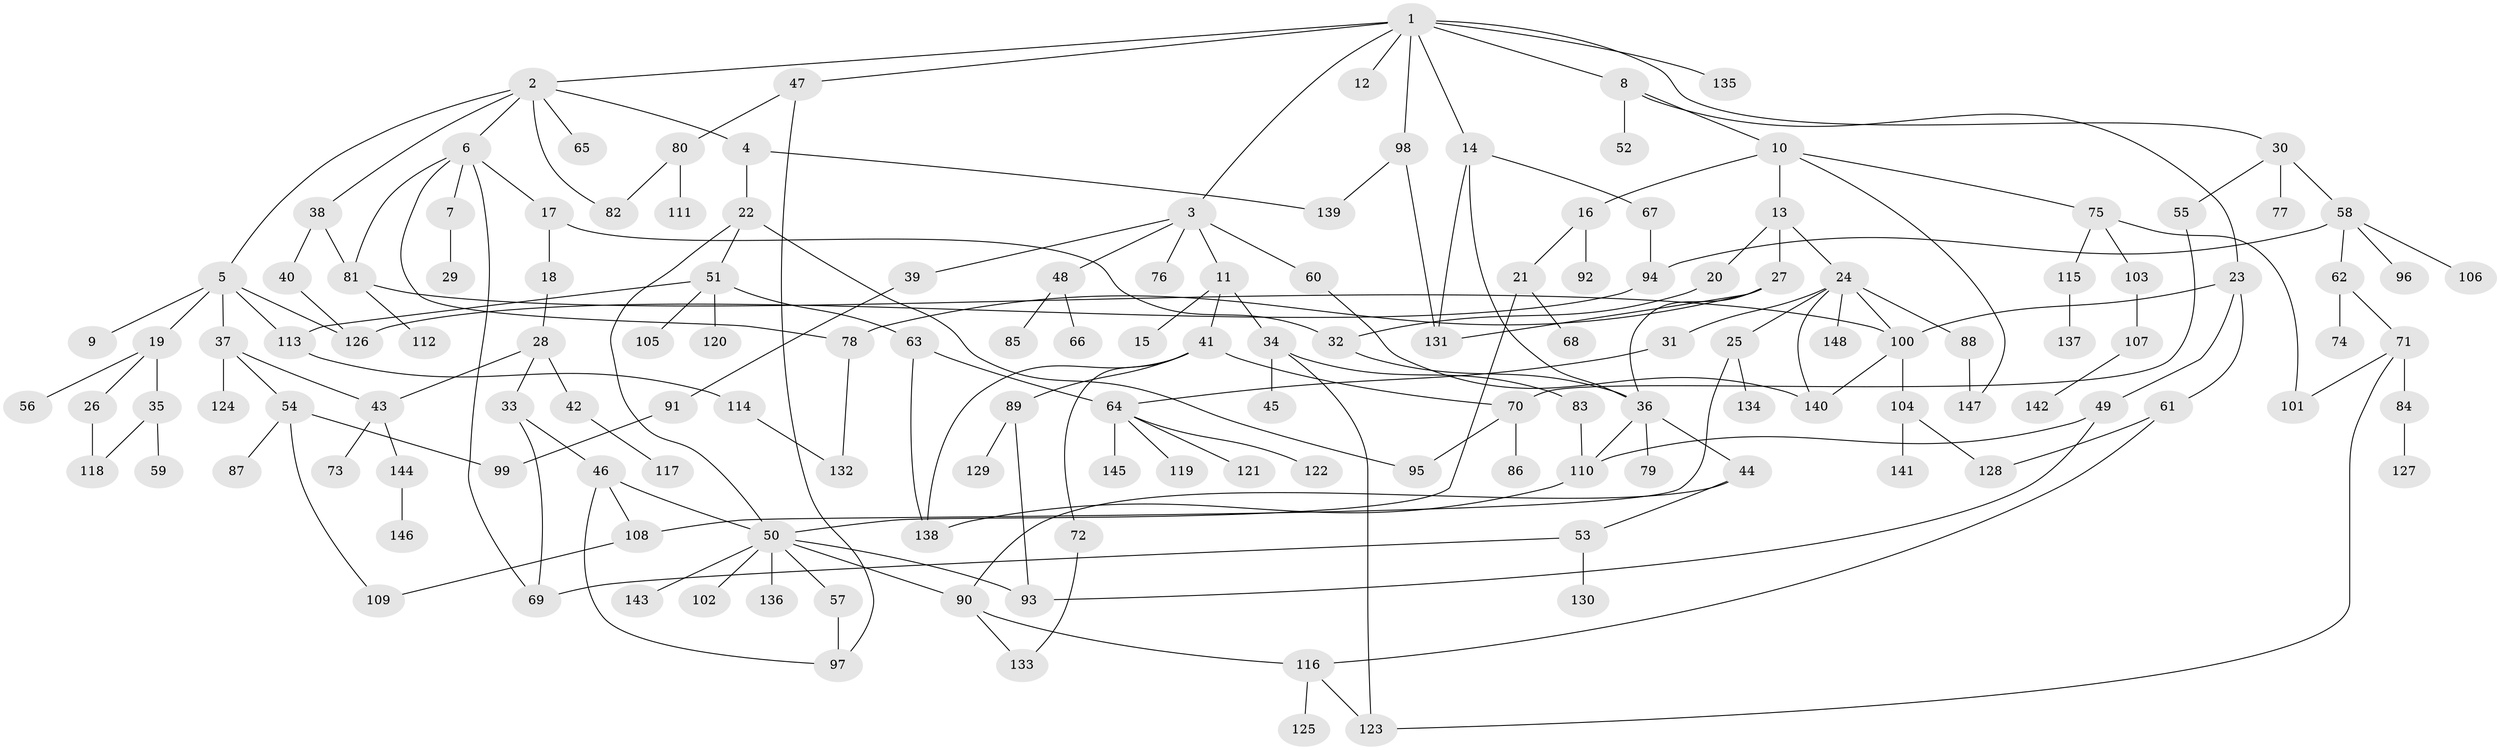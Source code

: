 // Generated by graph-tools (version 1.1) at 2025/10/02/27/25 16:10:54]
// undirected, 148 vertices, 193 edges
graph export_dot {
graph [start="1"]
  node [color=gray90,style=filled];
  1;
  2;
  3;
  4;
  5;
  6;
  7;
  8;
  9;
  10;
  11;
  12;
  13;
  14;
  15;
  16;
  17;
  18;
  19;
  20;
  21;
  22;
  23;
  24;
  25;
  26;
  27;
  28;
  29;
  30;
  31;
  32;
  33;
  34;
  35;
  36;
  37;
  38;
  39;
  40;
  41;
  42;
  43;
  44;
  45;
  46;
  47;
  48;
  49;
  50;
  51;
  52;
  53;
  54;
  55;
  56;
  57;
  58;
  59;
  60;
  61;
  62;
  63;
  64;
  65;
  66;
  67;
  68;
  69;
  70;
  71;
  72;
  73;
  74;
  75;
  76;
  77;
  78;
  79;
  80;
  81;
  82;
  83;
  84;
  85;
  86;
  87;
  88;
  89;
  90;
  91;
  92;
  93;
  94;
  95;
  96;
  97;
  98;
  99;
  100;
  101;
  102;
  103;
  104;
  105;
  106;
  107;
  108;
  109;
  110;
  111;
  112;
  113;
  114;
  115;
  116;
  117;
  118;
  119;
  120;
  121;
  122;
  123;
  124;
  125;
  126;
  127;
  128;
  129;
  130;
  131;
  132;
  133;
  134;
  135;
  136;
  137;
  138;
  139;
  140;
  141;
  142;
  143;
  144;
  145;
  146;
  147;
  148;
  1 -- 2;
  1 -- 3;
  1 -- 8;
  1 -- 12;
  1 -- 14;
  1 -- 30;
  1 -- 47;
  1 -- 98;
  1 -- 135;
  2 -- 4;
  2 -- 5;
  2 -- 6;
  2 -- 38;
  2 -- 65;
  2 -- 82;
  3 -- 11;
  3 -- 39;
  3 -- 48;
  3 -- 60;
  3 -- 76;
  4 -- 22;
  4 -- 139;
  5 -- 9;
  5 -- 19;
  5 -- 37;
  5 -- 126;
  5 -- 113;
  6 -- 7;
  6 -- 17;
  6 -- 81;
  6 -- 69;
  6 -- 78;
  7 -- 29;
  8 -- 10;
  8 -- 23;
  8 -- 52;
  10 -- 13;
  10 -- 16;
  10 -- 75;
  10 -- 147;
  11 -- 15;
  11 -- 34;
  11 -- 41;
  13 -- 20;
  13 -- 24;
  13 -- 27;
  14 -- 67;
  14 -- 131;
  14 -- 36;
  16 -- 21;
  16 -- 92;
  17 -- 18;
  17 -- 32;
  18 -- 28;
  19 -- 26;
  19 -- 35;
  19 -- 56;
  20 -- 32;
  21 -- 68;
  21 -- 50;
  22 -- 50;
  22 -- 51;
  22 -- 95;
  23 -- 49;
  23 -- 61;
  23 -- 100;
  24 -- 25;
  24 -- 31;
  24 -- 88;
  24 -- 140;
  24 -- 148;
  24 -- 100;
  25 -- 108;
  25 -- 134;
  26 -- 118;
  27 -- 78;
  27 -- 36;
  27 -- 131;
  28 -- 33;
  28 -- 42;
  28 -- 43;
  30 -- 55;
  30 -- 58;
  30 -- 77;
  31 -- 64;
  32 -- 36;
  33 -- 46;
  33 -- 69;
  34 -- 45;
  34 -- 83;
  34 -- 123;
  35 -- 59;
  35 -- 118;
  36 -- 44;
  36 -- 79;
  36 -- 110;
  37 -- 54;
  37 -- 124;
  37 -- 43;
  38 -- 40;
  38 -- 81;
  39 -- 91;
  40 -- 126;
  41 -- 72;
  41 -- 89;
  41 -- 138;
  41 -- 70;
  42 -- 117;
  43 -- 73;
  43 -- 144;
  44 -- 53;
  44 -- 90;
  46 -- 97;
  46 -- 50;
  46 -- 108;
  47 -- 80;
  47 -- 97;
  48 -- 66;
  48 -- 85;
  49 -- 93;
  49 -- 110;
  50 -- 57;
  50 -- 102;
  50 -- 136;
  50 -- 143;
  50 -- 93;
  50 -- 90;
  51 -- 63;
  51 -- 105;
  51 -- 113;
  51 -- 120;
  53 -- 69;
  53 -- 130;
  54 -- 87;
  54 -- 109;
  54 -- 99;
  55 -- 70;
  57 -- 97;
  58 -- 62;
  58 -- 96;
  58 -- 106;
  58 -- 94;
  60 -- 140;
  61 -- 128;
  61 -- 116;
  62 -- 71;
  62 -- 74;
  63 -- 138;
  63 -- 64;
  64 -- 119;
  64 -- 121;
  64 -- 122;
  64 -- 145;
  67 -- 94;
  70 -- 86;
  70 -- 95;
  71 -- 84;
  71 -- 123;
  71 -- 101;
  72 -- 133;
  75 -- 101;
  75 -- 103;
  75 -- 115;
  78 -- 132;
  80 -- 111;
  80 -- 82;
  81 -- 100;
  81 -- 112;
  83 -- 110;
  84 -- 127;
  88 -- 147;
  89 -- 129;
  89 -- 93;
  90 -- 116;
  90 -- 133;
  91 -- 99;
  94 -- 126;
  98 -- 139;
  98 -- 131;
  100 -- 104;
  100 -- 140;
  103 -- 107;
  104 -- 141;
  104 -- 128;
  107 -- 142;
  108 -- 109;
  110 -- 138;
  113 -- 114;
  114 -- 132;
  115 -- 137;
  116 -- 123;
  116 -- 125;
  144 -- 146;
}
